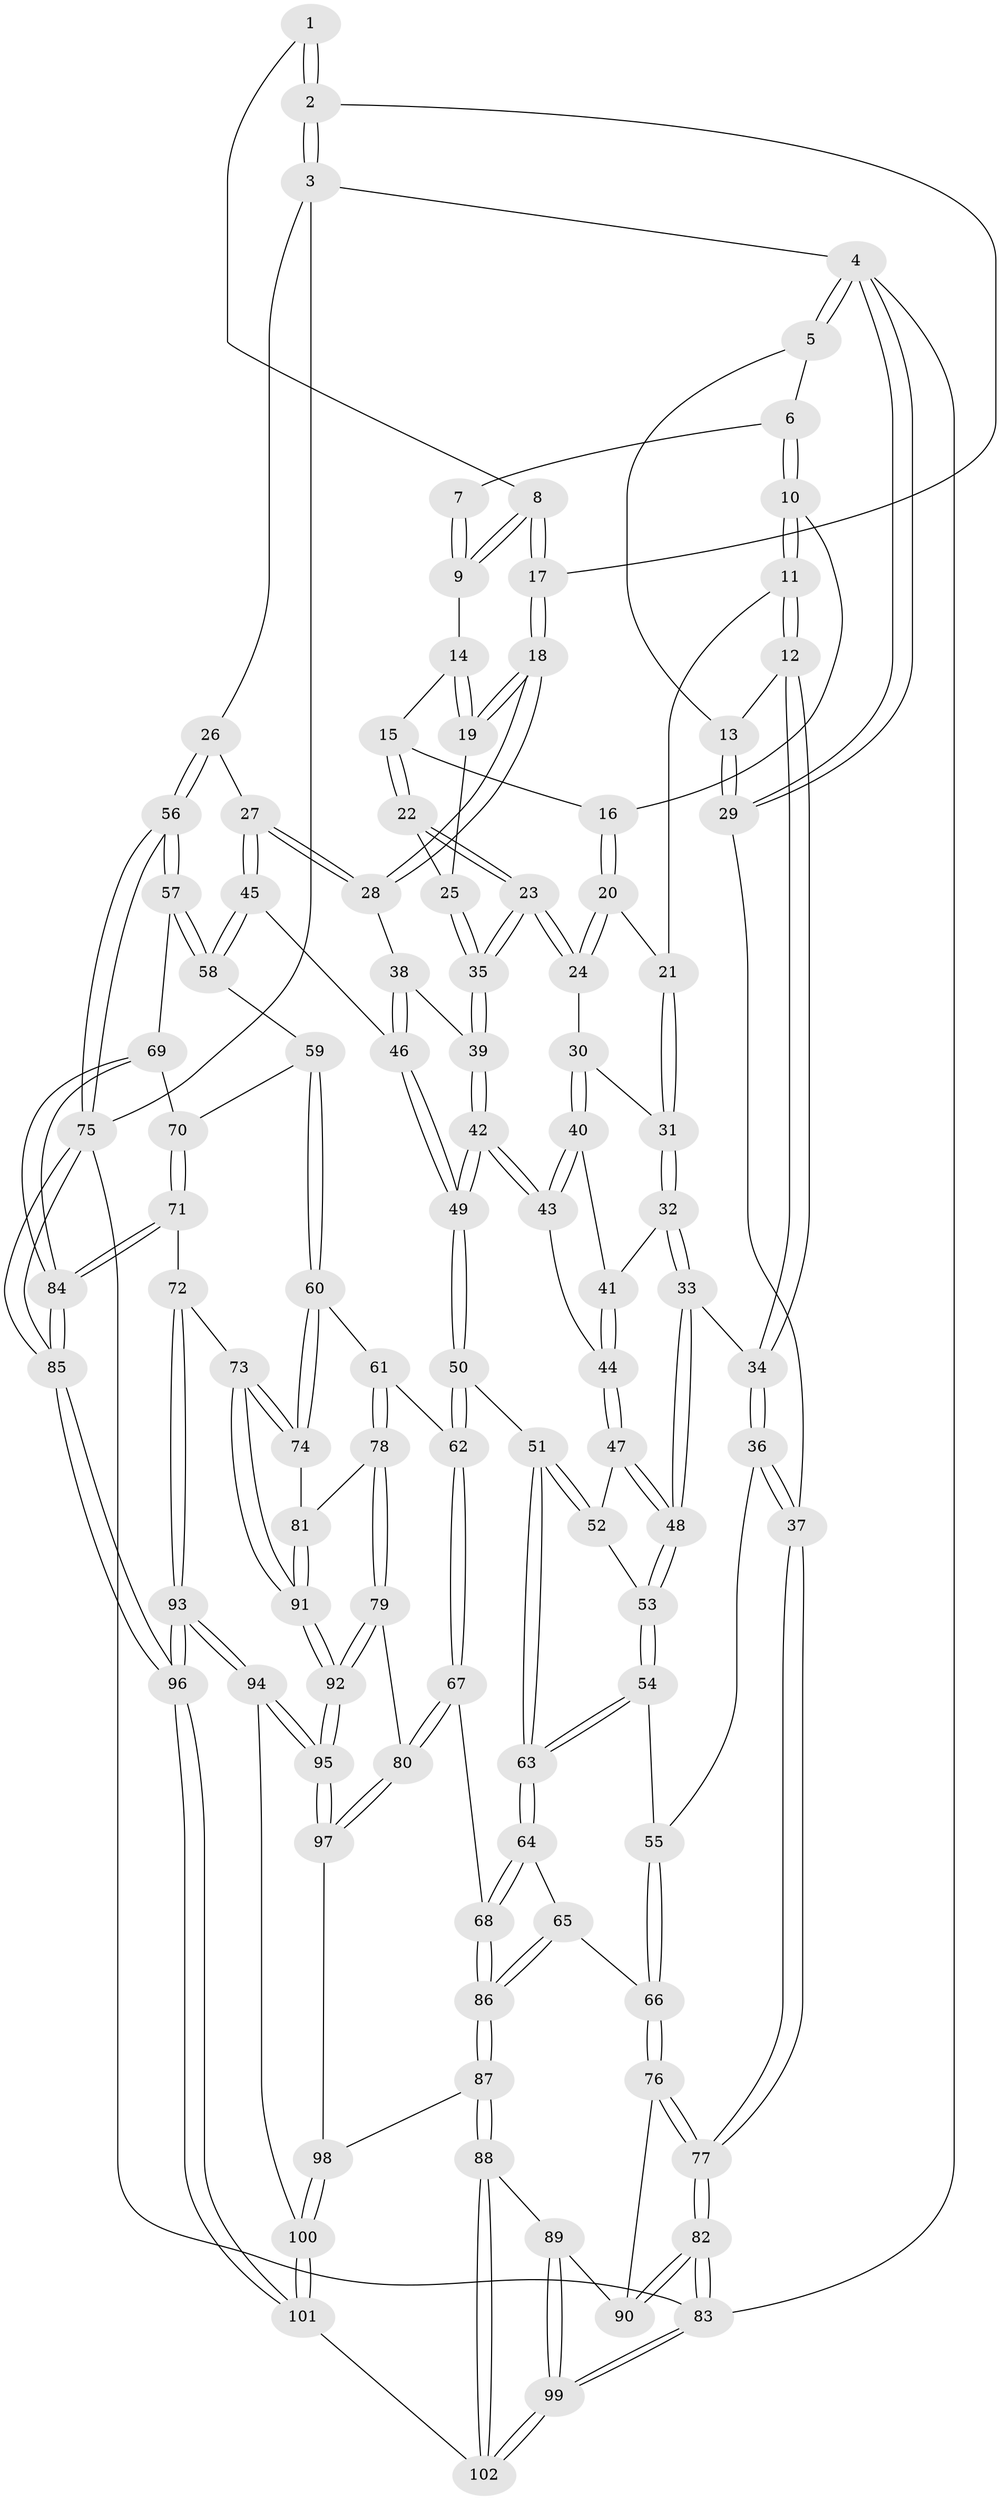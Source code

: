 // Generated by graph-tools (version 1.1) at 2025/11/02/21/25 10:11:12]
// undirected, 102 vertices, 252 edges
graph export_dot {
graph [start="1"]
  node [color=gray90,style=filled];
  1 [pos="+0.6027734610017612+0"];
  2 [pos="+1+0"];
  3 [pos="+1+0"];
  4 [pos="+0+0"];
  5 [pos="+0.2533233813308496+0"];
  6 [pos="+0.49333689673337067+0"];
  7 [pos="+0.5098917319042315+0"];
  8 [pos="+0.7649365452788833+0.11356618566060213"];
  9 [pos="+0.6688679023776662+0.102241440469819"];
  10 [pos="+0.4629726499483295+0.01429193253680282"];
  11 [pos="+0.23109364505963118+0.19364690443016122"];
  12 [pos="+0.21240724999984703+0.1929061776029326"];
  13 [pos="+0.2036232439082865+0.1826142440994947"];
  14 [pos="+0.6418017916713512+0.14915189900627968"];
  15 [pos="+0.5740060954614935+0.18069066031704353"];
  16 [pos="+0.4929545697376667+0.1345476538948745"];
  17 [pos="+0.8176896656475491+0.13480200690488386"];
  18 [pos="+0.8130885310725776+0.26600684690477905"];
  19 [pos="+0.7390129035235392+0.2600904789079935"];
  20 [pos="+0.4376669089007501+0.24336601483693518"];
  21 [pos="+0.3072431179218363+0.238115238543692"];
  22 [pos="+0.5916695495853219+0.2281849513104165"];
  23 [pos="+0.5149092910429619+0.3256050449798591"];
  24 [pos="+0.4444913258667933+0.2582957142280758"];
  25 [pos="+0.6656436305260626+0.27450236238897335"];
  26 [pos="+1+0.19829112499987536"];
  27 [pos="+0.8351774061344399+0.2834711331689696"];
  28 [pos="+0.8149435653746329+0.26873448366844543"];
  29 [pos="+0+0"];
  30 [pos="+0.38851763944630163+0.3599873682251507"];
  31 [pos="+0.3323080646288196+0.33655045325608973"];
  32 [pos="+0.29624064883317885+0.3878124715773124"];
  33 [pos="+0.23407117567281543+0.42479424156969375"];
  34 [pos="+0.13777340696232204+0.3837742320444847"];
  35 [pos="+0.5535952522955162+0.4356417862705147"];
  36 [pos="+0+0.49586587481019095"];
  37 [pos="+0+0.5004460159942309"];
  38 [pos="+0.7731314699951322+0.31891544689623713"];
  39 [pos="+0.5535319580135423+0.4391688157704013"];
  40 [pos="+0.393824426302964+0.3720476736598985"];
  41 [pos="+0.32145071633761607+0.3966998398984454"];
  42 [pos="+0.5525688506133147+0.4458608776477189"];
  43 [pos="+0.4239275319473841+0.4273629621682325"];
  44 [pos="+0.40234575882182844+0.4384205453230054"];
  45 [pos="+0.8860922914477626+0.4461757206824019"];
  46 [pos="+0.6800115966627787+0.4867806911194648"];
  47 [pos="+0.3854706090824663+0.45361245995364446"];
  48 [pos="+0.28877086424526915+0.49723902408900905"];
  49 [pos="+0.5940824129786746+0.5403673818324203"];
  50 [pos="+0.5937092379904209+0.5535368763722974"];
  51 [pos="+0.5242293924490313+0.5738785491200117"];
  52 [pos="+0.3945094169333973+0.5320031551108317"];
  53 [pos="+0.29216843290361705+0.5740348346815481"];
  54 [pos="+0.2880355752251073+0.5933459029724718"];
  55 [pos="+0.17892264341744762+0.6264449577591144"];
  56 [pos="+1+0.5753913361914293"];
  57 [pos="+1+0.5791869883346386"];
  58 [pos="+0.9038225460365844+0.46691974192107016"];
  59 [pos="+0.7032668898057397+0.6319754549159374"];
  60 [pos="+0.6746379300253683+0.6387935632372724"];
  61 [pos="+0.6416181469214937+0.6272812462322896"];
  62 [pos="+0.6260287241990917+0.6130396047263563"];
  63 [pos="+0.36018257812943094+0.662162875146554"];
  64 [pos="+0.36219769468976304+0.7044161402510358"];
  65 [pos="+0.243682613563769+0.767868263283757"];
  66 [pos="+0.1862189508472917+0.7506549077426156"];
  67 [pos="+0.44102656591655187+0.7952317568583702"];
  68 [pos="+0.405909329065651+0.771073985002299"];
  69 [pos="+1+0.5853461004222655"];
  70 [pos="+0.8401028067486138+0.6395692978329139"];
  71 [pos="+0.8391348724355281+0.7907841213802298"];
  72 [pos="+0.8078503072185619+0.7945174581525403"];
  73 [pos="+0.8055895991371301+0.7931973155810057"];
  74 [pos="+0.7565892169822813+0.7543787319667988"];
  75 [pos="+1+1"];
  76 [pos="+0.15909994315535378+0.7753561040094712"];
  77 [pos="+0+0.7050562152976775"];
  78 [pos="+0.6243080864953393+0.7273599087054154"];
  79 [pos="+0.5810154705470316+0.8239012650107643"];
  80 [pos="+0.46163925900388936+0.8458573697598883"];
  81 [pos="+0.6764926954997015+0.8390814284939593"];
  82 [pos="+0+1"];
  83 [pos="+0+1"];
  84 [pos="+0.8954367195383148+0.794648496253941"];
  85 [pos="+1+1"];
  86 [pos="+0.2840427116490668+0.8541795975686831"];
  87 [pos="+0.2797416666122437+0.8819497842047528"];
  88 [pos="+0.2741279083958117+0.8936590707192077"];
  89 [pos="+0.1539755638141484+0.8460230701773912"];
  90 [pos="+0.15807430188476077+0.7832829129419886"];
  91 [pos="+0.6696796775019872+0.8759258710965455"];
  92 [pos="+0.6557721717456368+0.9096234215590884"];
  93 [pos="+0.7363071584145258+1"];
  94 [pos="+0.6696425684972467+0.9709632341098301"];
  95 [pos="+0.6634912715087232+0.9545528748541149"];
  96 [pos="+0.8077123810602833+1"];
  97 [pos="+0.4601313903319712+0.8570404903142671"];
  98 [pos="+0.4564788739714916+0.8672375938569312"];
  99 [pos="+0+1"];
  100 [pos="+0.4455688723150017+0.9489360904094986"];
  101 [pos="+0.29894171700812244+1"];
  102 [pos="+0.27958201292427953+1"];
  1 -- 2;
  1 -- 2;
  1 -- 8;
  2 -- 3;
  2 -- 3;
  2 -- 17;
  3 -- 4;
  3 -- 26;
  3 -- 75;
  4 -- 5;
  4 -- 5;
  4 -- 29;
  4 -- 29;
  4 -- 83;
  5 -- 6;
  5 -- 13;
  6 -- 7;
  6 -- 10;
  6 -- 10;
  7 -- 9;
  7 -- 9;
  8 -- 9;
  8 -- 9;
  8 -- 17;
  8 -- 17;
  9 -- 14;
  10 -- 11;
  10 -- 11;
  10 -- 16;
  11 -- 12;
  11 -- 12;
  11 -- 21;
  12 -- 13;
  12 -- 34;
  12 -- 34;
  13 -- 29;
  13 -- 29;
  14 -- 15;
  14 -- 19;
  14 -- 19;
  15 -- 16;
  15 -- 22;
  15 -- 22;
  16 -- 20;
  16 -- 20;
  17 -- 18;
  17 -- 18;
  18 -- 19;
  18 -- 19;
  18 -- 28;
  18 -- 28;
  19 -- 25;
  20 -- 21;
  20 -- 24;
  20 -- 24;
  21 -- 31;
  21 -- 31;
  22 -- 23;
  22 -- 23;
  22 -- 25;
  23 -- 24;
  23 -- 24;
  23 -- 35;
  23 -- 35;
  24 -- 30;
  25 -- 35;
  25 -- 35;
  26 -- 27;
  26 -- 56;
  26 -- 56;
  27 -- 28;
  27 -- 28;
  27 -- 45;
  27 -- 45;
  28 -- 38;
  29 -- 37;
  30 -- 31;
  30 -- 40;
  30 -- 40;
  31 -- 32;
  31 -- 32;
  32 -- 33;
  32 -- 33;
  32 -- 41;
  33 -- 34;
  33 -- 48;
  33 -- 48;
  34 -- 36;
  34 -- 36;
  35 -- 39;
  35 -- 39;
  36 -- 37;
  36 -- 37;
  36 -- 55;
  37 -- 77;
  37 -- 77;
  38 -- 39;
  38 -- 46;
  38 -- 46;
  39 -- 42;
  39 -- 42;
  40 -- 41;
  40 -- 43;
  40 -- 43;
  41 -- 44;
  41 -- 44;
  42 -- 43;
  42 -- 43;
  42 -- 49;
  42 -- 49;
  43 -- 44;
  44 -- 47;
  44 -- 47;
  45 -- 46;
  45 -- 58;
  45 -- 58;
  46 -- 49;
  46 -- 49;
  47 -- 48;
  47 -- 48;
  47 -- 52;
  48 -- 53;
  48 -- 53;
  49 -- 50;
  49 -- 50;
  50 -- 51;
  50 -- 62;
  50 -- 62;
  51 -- 52;
  51 -- 52;
  51 -- 63;
  51 -- 63;
  52 -- 53;
  53 -- 54;
  53 -- 54;
  54 -- 55;
  54 -- 63;
  54 -- 63;
  55 -- 66;
  55 -- 66;
  56 -- 57;
  56 -- 57;
  56 -- 75;
  56 -- 75;
  57 -- 58;
  57 -- 58;
  57 -- 69;
  58 -- 59;
  59 -- 60;
  59 -- 60;
  59 -- 70;
  60 -- 61;
  60 -- 74;
  60 -- 74;
  61 -- 62;
  61 -- 78;
  61 -- 78;
  62 -- 67;
  62 -- 67;
  63 -- 64;
  63 -- 64;
  64 -- 65;
  64 -- 68;
  64 -- 68;
  65 -- 66;
  65 -- 86;
  65 -- 86;
  66 -- 76;
  66 -- 76;
  67 -- 68;
  67 -- 80;
  67 -- 80;
  68 -- 86;
  68 -- 86;
  69 -- 70;
  69 -- 84;
  69 -- 84;
  70 -- 71;
  70 -- 71;
  71 -- 72;
  71 -- 84;
  71 -- 84;
  72 -- 73;
  72 -- 93;
  72 -- 93;
  73 -- 74;
  73 -- 74;
  73 -- 91;
  73 -- 91;
  74 -- 81;
  75 -- 85;
  75 -- 85;
  75 -- 83;
  76 -- 77;
  76 -- 77;
  76 -- 90;
  77 -- 82;
  77 -- 82;
  78 -- 79;
  78 -- 79;
  78 -- 81;
  79 -- 80;
  79 -- 92;
  79 -- 92;
  80 -- 97;
  80 -- 97;
  81 -- 91;
  81 -- 91;
  82 -- 83;
  82 -- 83;
  82 -- 90;
  82 -- 90;
  83 -- 99;
  83 -- 99;
  84 -- 85;
  84 -- 85;
  85 -- 96;
  85 -- 96;
  86 -- 87;
  86 -- 87;
  87 -- 88;
  87 -- 88;
  87 -- 98;
  88 -- 89;
  88 -- 102;
  88 -- 102;
  89 -- 90;
  89 -- 99;
  89 -- 99;
  91 -- 92;
  91 -- 92;
  92 -- 95;
  92 -- 95;
  93 -- 94;
  93 -- 94;
  93 -- 96;
  93 -- 96;
  94 -- 95;
  94 -- 95;
  94 -- 100;
  95 -- 97;
  95 -- 97;
  96 -- 101;
  96 -- 101;
  97 -- 98;
  98 -- 100;
  98 -- 100;
  99 -- 102;
  99 -- 102;
  100 -- 101;
  100 -- 101;
  101 -- 102;
}
